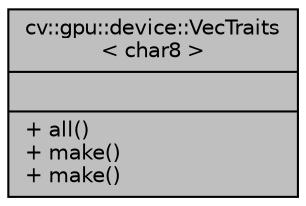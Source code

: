 digraph "cv::gpu::device::VecTraits&lt; char8 &gt;"
{
 // LATEX_PDF_SIZE
  edge [fontname="Helvetica",fontsize="10",labelfontname="Helvetica",labelfontsize="10"];
  node [fontname="Helvetica",fontsize="10",shape=record];
  Node1 [label="{cv::gpu::device::VecTraits\l\< char8 \>\n||+ all()\l+ make()\l+ make()\l}",height=0.2,width=0.4,color="black", fillcolor="grey75", style="filled", fontcolor="black",tooltip=" "];
}
